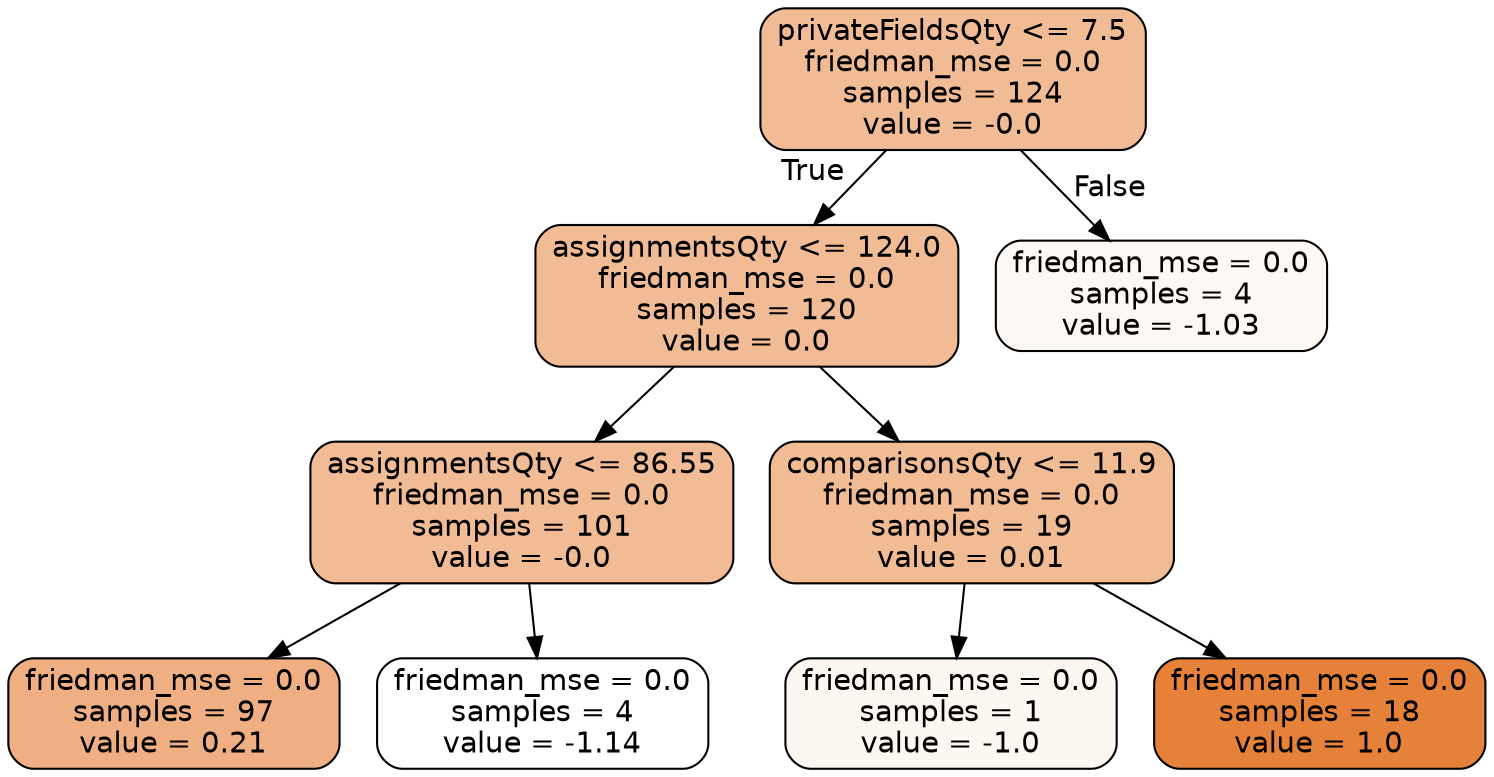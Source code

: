 digraph Tree {
node [shape=box, style="filled, rounded", color="black", fontname="helvetica"] ;
edge [fontname="helvetica"] ;
0 [label="privateFieldsQty <= 7.5\nfriedman_mse = 0.0\nsamples = 124\nvalue = -0.0", fillcolor="#f1bc95"] ;
1 [label="assignmentsQty <= 124.0\nfriedman_mse = 0.0\nsamples = 120\nvalue = 0.0", fillcolor="#f1bc95"] ;
0 -> 1 [labeldistance=2.5, labelangle=45, headlabel="True"] ;
3 [label="assignmentsQty <= 86.55\nfriedman_mse = 0.0\nsamples = 101\nvalue = -0.0", fillcolor="#f1bc95"] ;
1 -> 3 ;
5 [label="friedman_mse = 0.0\nsamples = 97\nvalue = 0.21", fillcolor="#efaf82"] ;
3 -> 5 ;
6 [label="friedman_mse = 0.0\nsamples = 4\nvalue = -1.14", fillcolor="#ffffff"] ;
3 -> 6 ;
4 [label="comparisonsQty <= 11.9\nfriedman_mse = 0.0\nsamples = 19\nvalue = 0.01", fillcolor="#f1bb94"] ;
1 -> 4 ;
7 [label="friedman_mse = 0.0\nsamples = 1\nvalue = -1.0", fillcolor="#fdf7f2"] ;
4 -> 7 ;
8 [label="friedman_mse = 0.0\nsamples = 18\nvalue = 1.0", fillcolor="#e58139"] ;
4 -> 8 ;
2 [label="friedman_mse = 0.0\nsamples = 4\nvalue = -1.03", fillcolor="#fef8f5"] ;
0 -> 2 [labeldistance=2.5, labelangle=-45, headlabel="False"] ;
}